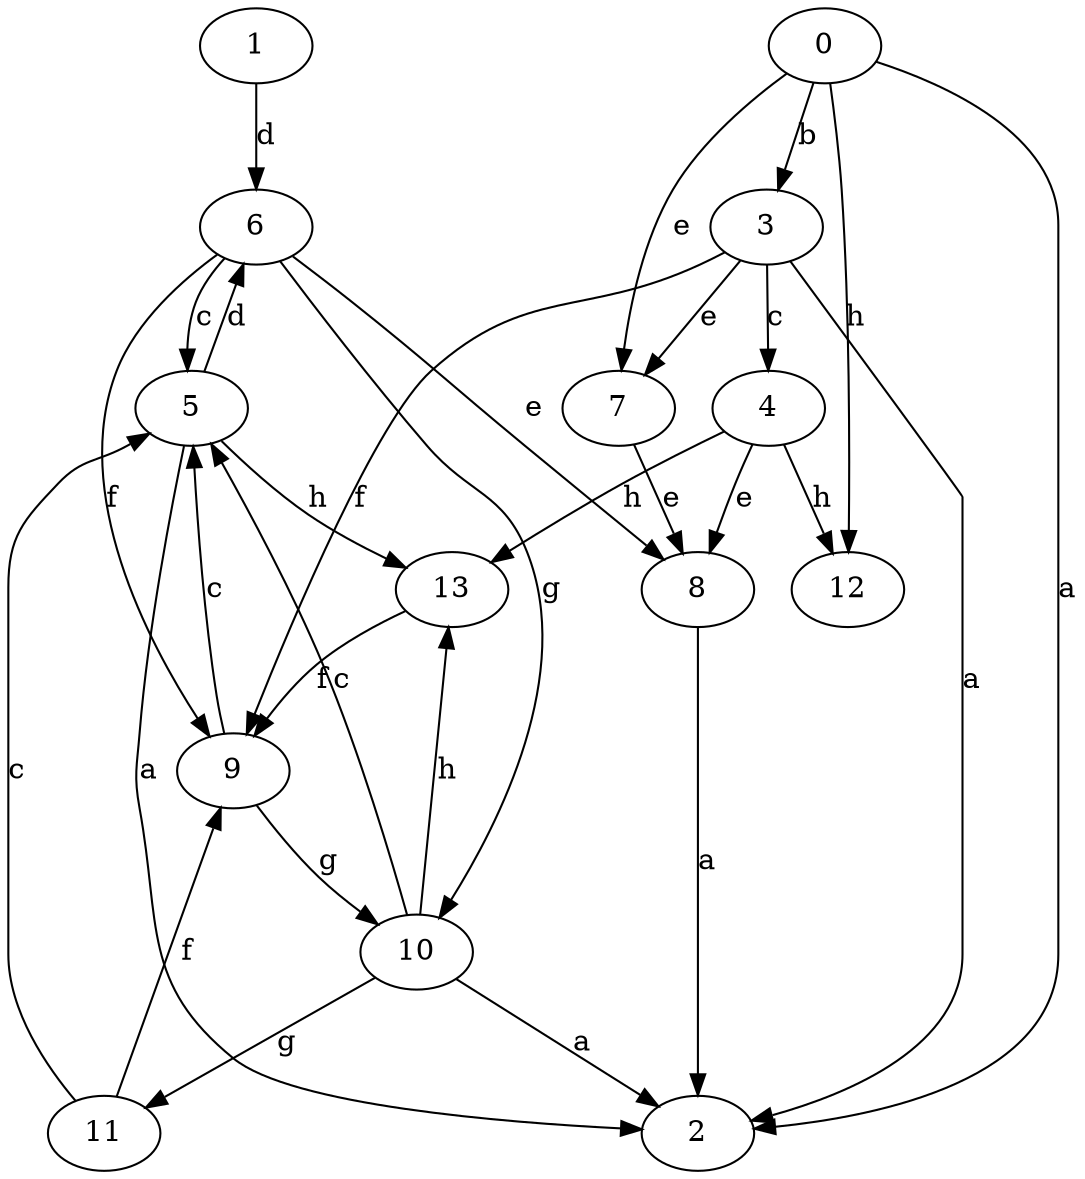 strict digraph  {
1;
2;
0;
3;
4;
5;
6;
7;
8;
9;
10;
11;
12;
13;
1 -> 6  [label=d];
0 -> 2  [label=a];
0 -> 3  [label=b];
0 -> 7  [label=e];
0 -> 12  [label=h];
3 -> 2  [label=a];
3 -> 4  [label=c];
3 -> 7  [label=e];
3 -> 9  [label=f];
4 -> 8  [label=e];
4 -> 12  [label=h];
4 -> 13  [label=h];
5 -> 2  [label=a];
5 -> 6  [label=d];
5 -> 13  [label=h];
6 -> 5  [label=c];
6 -> 8  [label=e];
6 -> 9  [label=f];
6 -> 10  [label=g];
7 -> 8  [label=e];
8 -> 2  [label=a];
9 -> 5  [label=c];
9 -> 10  [label=g];
10 -> 2  [label=a];
10 -> 5  [label=c];
10 -> 11  [label=g];
10 -> 13  [label=h];
11 -> 5  [label=c];
11 -> 9  [label=f];
13 -> 9  [label=f];
}
